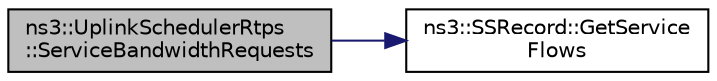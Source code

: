 digraph "ns3::UplinkSchedulerRtps::ServiceBandwidthRequests"
{
 // LATEX_PDF_SIZE
  edge [fontname="Helvetica",fontsize="10",labelfontname="Helvetica",labelfontsize="10"];
  node [fontname="Helvetica",fontsize="10",shape=record];
  rankdir="LR";
  Node1 [label="ns3::UplinkSchedulerRtps\l::ServiceBandwidthRequests",height=0.2,width=0.4,color="black", fillcolor="grey75", style="filled", fontcolor="black",tooltip="Service Bandwidth Requests function."];
  Node1 -> Node2 [color="midnightblue",fontsize="10",style="solid",fontname="Helvetica"];
  Node2 [label="ns3::SSRecord::GetService\lFlows",height=0.2,width=0.4,color="black", fillcolor="white", style="filled",URL="$classns3_1_1_s_s_record.html#a7086d0823acb87c5d4a431d8a0a5c8fb",tooltip="Get service flows."];
}
